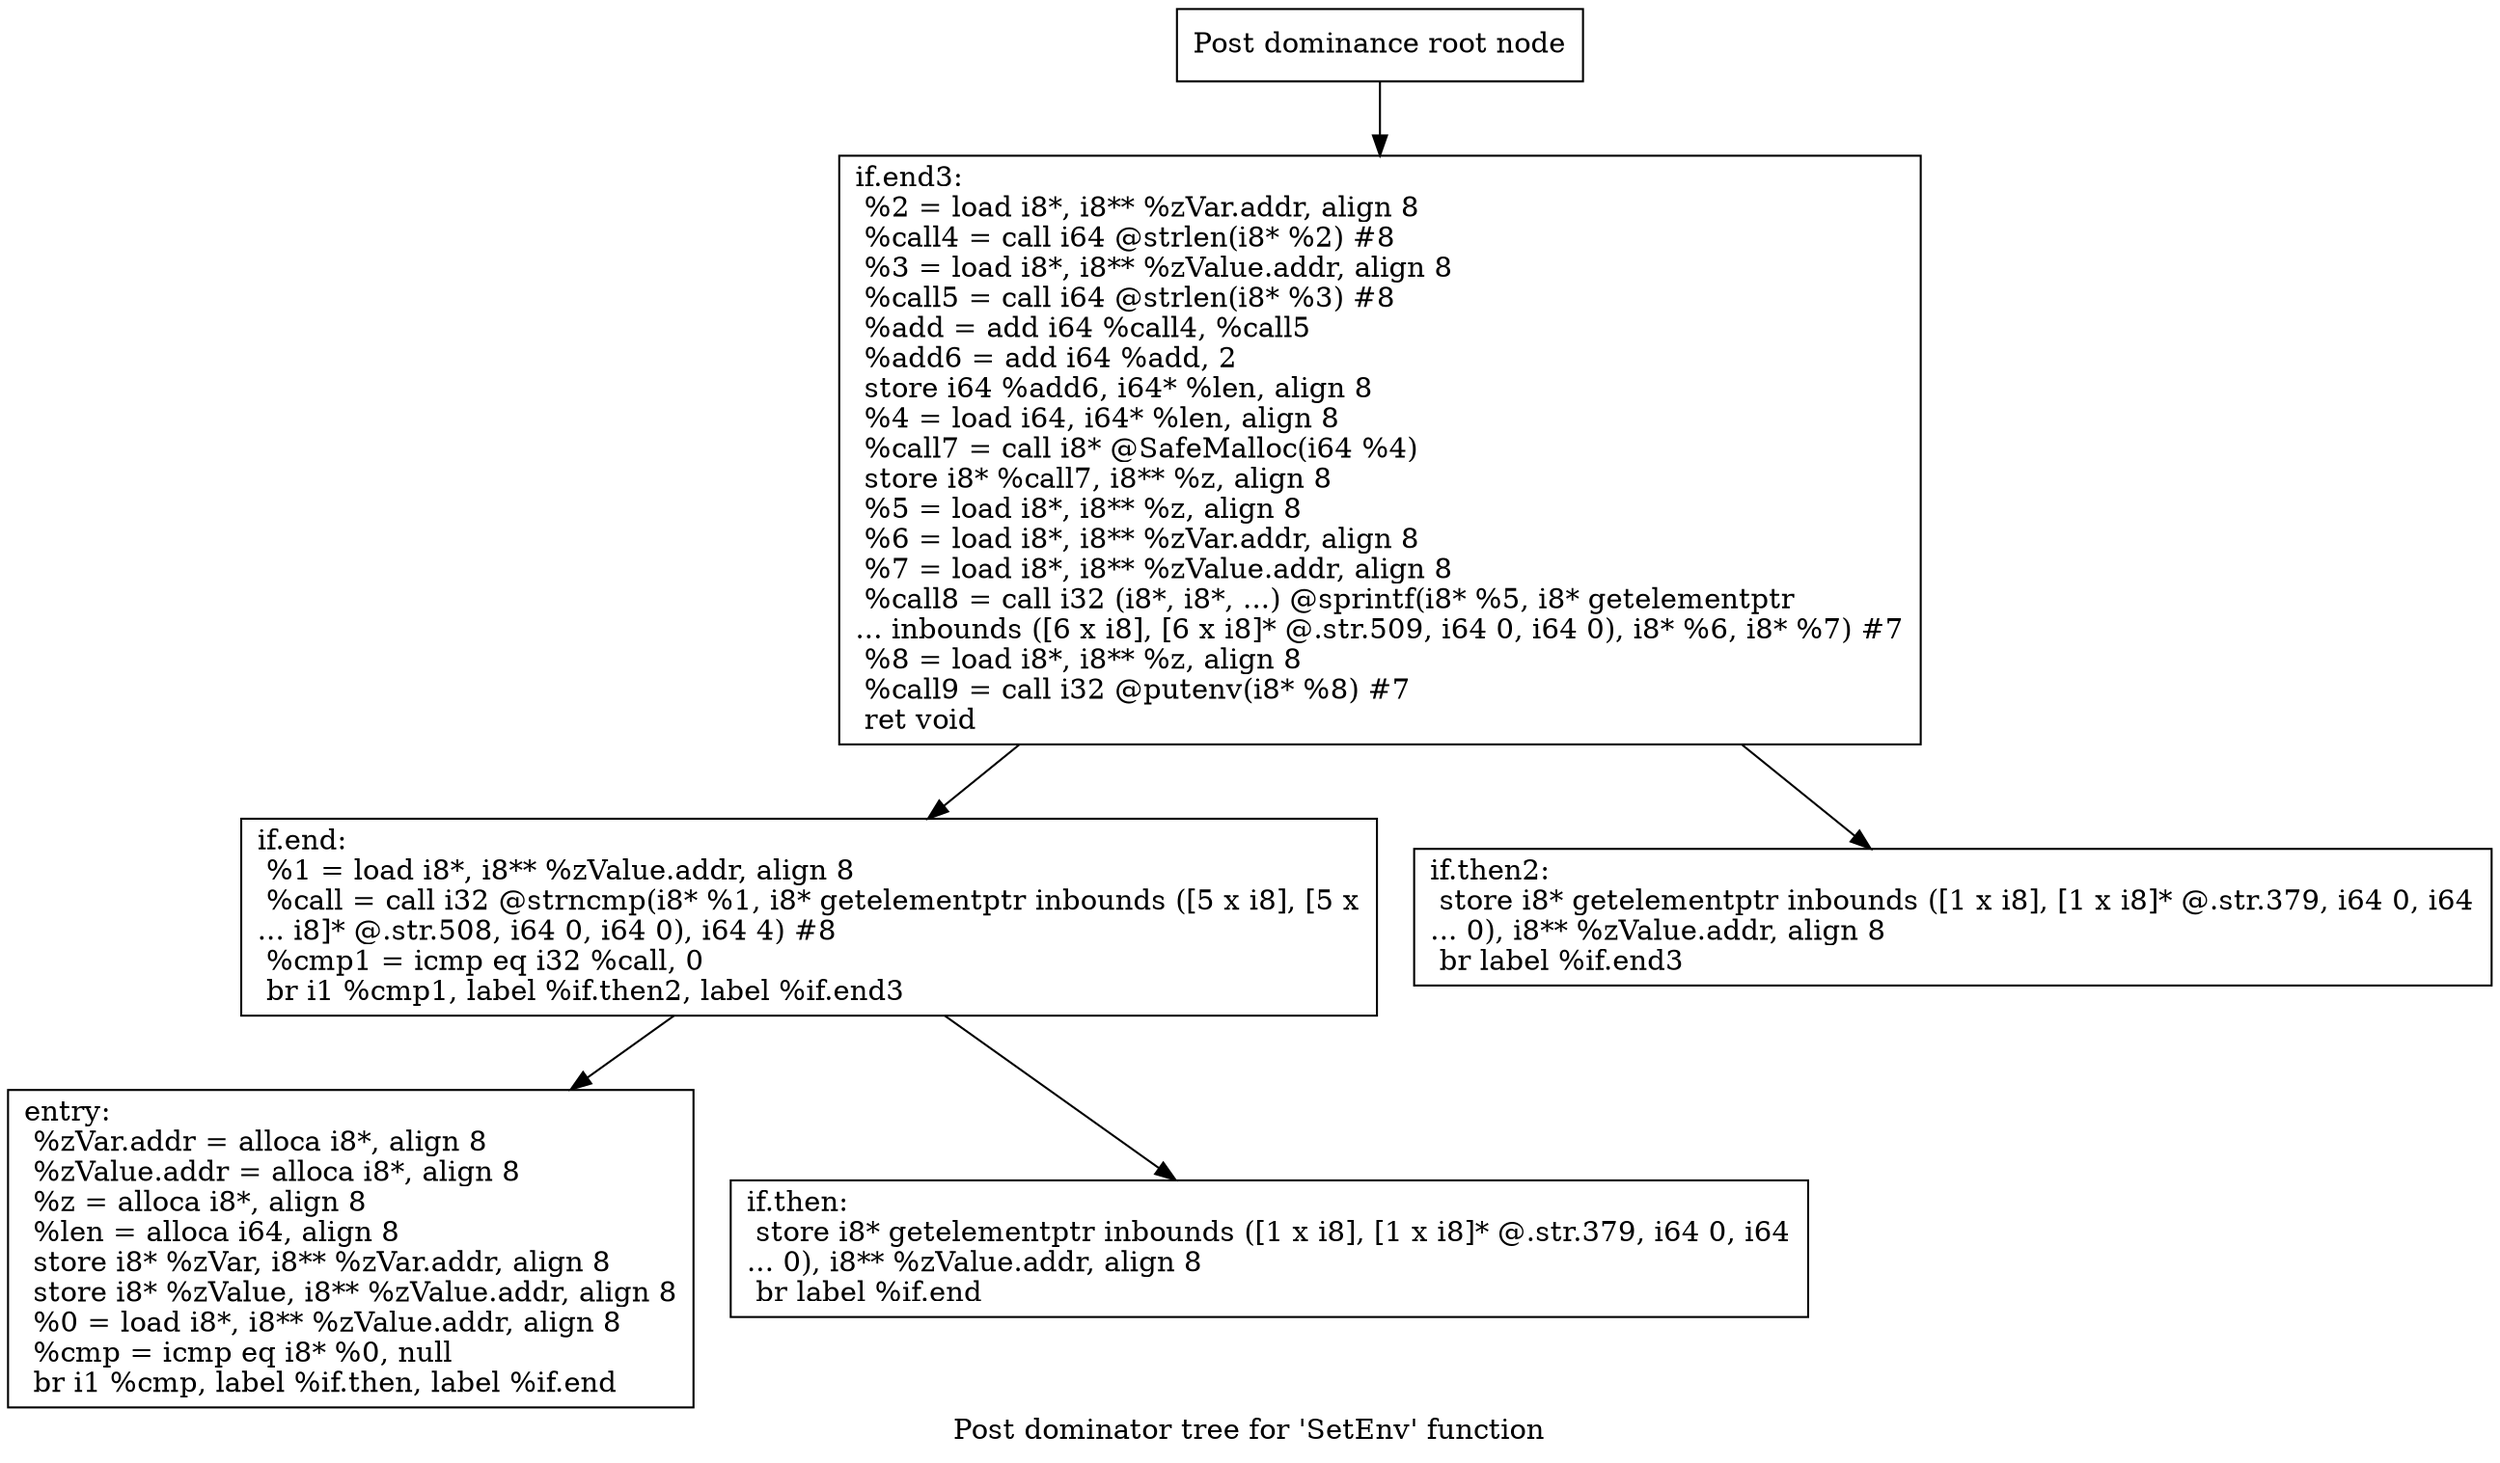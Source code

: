 digraph "Post dominator tree for 'SetEnv' function" {
	label="Post dominator tree for 'SetEnv' function";

	Node0x21b6370 [shape=record,label="{Post dominance root node}"];
	Node0x21b6370 -> Node0x2344a70;
	Node0x2344a70 [shape=record,label="{if.end3:                                          \l  %2 = load i8*, i8** %zVar.addr, align 8\l  %call4 = call i64 @strlen(i8* %2) #8\l  %3 = load i8*, i8** %zValue.addr, align 8\l  %call5 = call i64 @strlen(i8* %3) #8\l  %add = add i64 %call4, %call5\l  %add6 = add i64 %add, 2\l  store i64 %add6, i64* %len, align 8\l  %4 = load i64, i64* %len, align 8\l  %call7 = call i8* @SafeMalloc(i64 %4)\l  store i8* %call7, i8** %z, align 8\l  %5 = load i8*, i8** %z, align 8\l  %6 = load i8*, i8** %zVar.addr, align 8\l  %7 = load i8*, i8** %zValue.addr, align 8\l  %call8 = call i32 (i8*, i8*, ...) @sprintf(i8* %5, i8* getelementptr\l... inbounds ([6 x i8], [6 x i8]* @.str.509, i64 0, i64 0), i8* %6, i8* %7) #7\l  %8 = load i8*, i8** %z, align 8\l  %call9 = call i32 @putenv(i8* %8) #7\l  ret void\l}"];
	Node0x2344a70 -> Node0x23483e0;
	Node0x2344a70 -> Node0x2313020;
	Node0x23483e0 [shape=record,label="{if.end:                                           \l  %1 = load i8*, i8** %zValue.addr, align 8\l  %call = call i32 @strncmp(i8* %1, i8* getelementptr inbounds ([5 x i8], [5 x\l... i8]* @.str.508, i64 0, i64 0), i64 4) #8\l  %cmp1 = icmp eq i32 %call, 0\l  br i1 %cmp1, label %if.then2, label %if.end3\l}"];
	Node0x23483e0 -> Node0x2307460;
	Node0x23483e0 -> Node0x22fca70;
	Node0x2307460 [shape=record,label="{entry:\l  %zVar.addr = alloca i8*, align 8\l  %zValue.addr = alloca i8*, align 8\l  %z = alloca i8*, align 8\l  %len = alloca i64, align 8\l  store i8* %zVar, i8** %zVar.addr, align 8\l  store i8* %zValue, i8** %zValue.addr, align 8\l  %0 = load i8*, i8** %zValue.addr, align 8\l  %cmp = icmp eq i8* %0, null\l  br i1 %cmp, label %if.then, label %if.end\l}"];
	Node0x22fca70 [shape=record,label="{if.then:                                          \l  store i8* getelementptr inbounds ([1 x i8], [1 x i8]* @.str.379, i64 0, i64\l... 0), i8** %zValue.addr, align 8\l  br label %if.end\l}"];
	Node0x2313020 [shape=record,label="{if.then2:                                         \l  store i8* getelementptr inbounds ([1 x i8], [1 x i8]* @.str.379, i64 0, i64\l... 0), i8** %zValue.addr, align 8\l  br label %if.end3\l}"];
}
